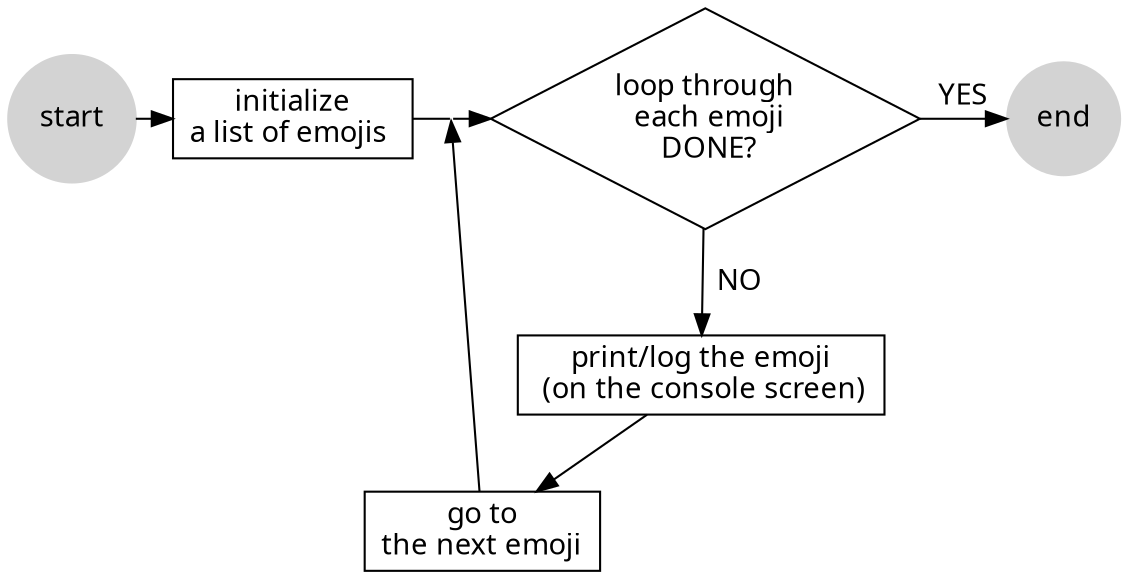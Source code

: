 digraph D {

node[fontname="Hershey-Noailles-help-me"]
edge[fontname="Hershey-Noailles-help-me"]


A [shape=circle; label="start";style=filled,color=lightgrey]
B [shape=box; label="initialize\na list of emojis "]
C [shape=diamond; label="loop through\n each emoji\n DONE?"]
D [shape=circle; label="end";style=filled,color=lightgrey]
E [shape=box; label="print/log the emoji\n (on the console screen)"]
F [shape=box; label="go to\nthe next emoji"]
G [label="", fixedsize="false", width=0, height=0, shape=none]

//rank
{rank = same; D, C}

//graph
A -> B [minlen=0.5];
B -> G[minlen=0.5,arrowhead=None];
G -> C[minlen=0.5];
C -> D [label="YES"];
C -> E [label="  NO",minlen=1];
E -> F -> G;
}
